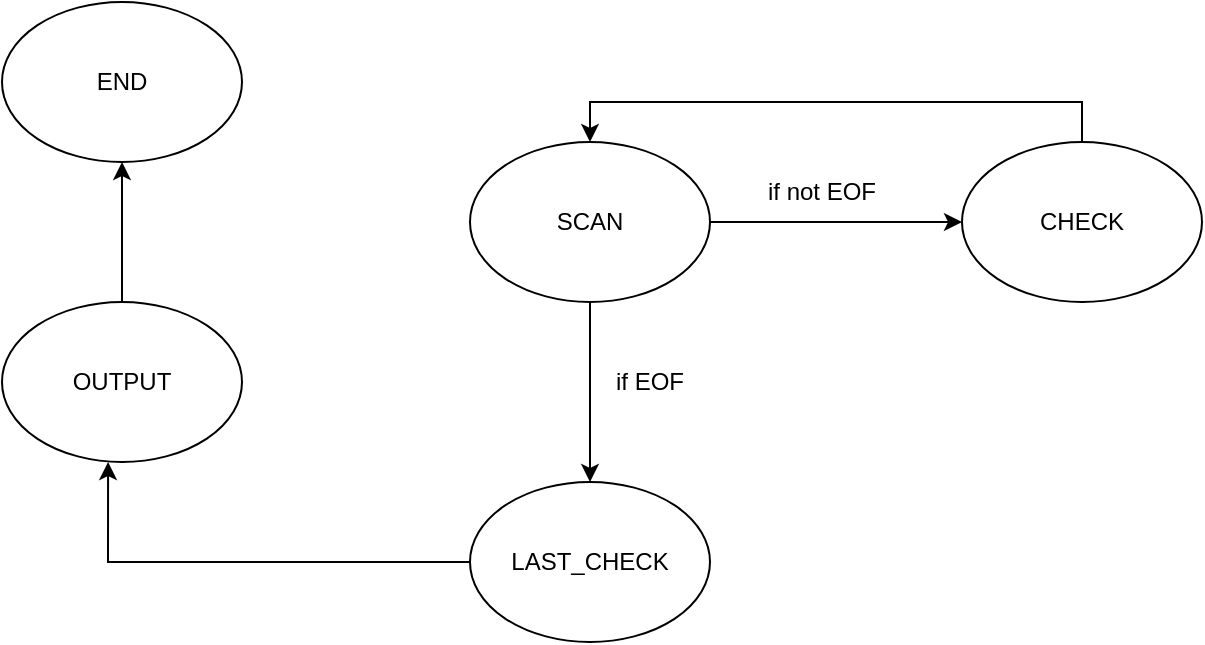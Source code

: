 <mxfile version="22.1.5" type="device">
  <diagram name="Страница — 1" id="XQ3VEUXTgUhdQQfBeHWg">
    <mxGraphModel dx="832" dy="479" grid="1" gridSize="10" guides="1" tooltips="1" connect="1" arrows="1" fold="1" page="1" pageScale="1" pageWidth="827" pageHeight="1169" math="0" shadow="0">
      <root>
        <mxCell id="0" />
        <mxCell id="1" parent="0" />
        <mxCell id="paZSzxpRlTIBF0OgdoXP-9" style="edgeStyle=orthogonalEdgeStyle;rounded=0;orthogonalLoop=1;jettySize=auto;html=1;exitX=1;exitY=0.5;exitDx=0;exitDy=0;" edge="1" parent="1" source="paZSzxpRlTIBF0OgdoXP-1" target="paZSzxpRlTIBF0OgdoXP-3">
          <mxGeometry relative="1" as="geometry" />
        </mxCell>
        <mxCell id="paZSzxpRlTIBF0OgdoXP-12" style="edgeStyle=orthogonalEdgeStyle;rounded=0;orthogonalLoop=1;jettySize=auto;html=1;exitX=0.5;exitY=1;exitDx=0;exitDy=0;entryX=0.5;entryY=0;entryDx=0;entryDy=0;" edge="1" parent="1" source="paZSzxpRlTIBF0OgdoXP-1" target="paZSzxpRlTIBF0OgdoXP-5">
          <mxGeometry relative="1" as="geometry" />
        </mxCell>
        <mxCell id="paZSzxpRlTIBF0OgdoXP-1" value="" style="ellipse;whiteSpace=wrap;html=1;" vertex="1" parent="1">
          <mxGeometry x="354" y="210" width="120" height="80" as="geometry" />
        </mxCell>
        <mxCell id="paZSzxpRlTIBF0OgdoXP-2" value="SCAN" style="text;html=1;strokeColor=none;fillColor=none;align=center;verticalAlign=middle;whiteSpace=wrap;rounded=0;" vertex="1" parent="1">
          <mxGeometry x="384" y="235" width="60" height="30" as="geometry" />
        </mxCell>
        <mxCell id="paZSzxpRlTIBF0OgdoXP-11" style="edgeStyle=orthogonalEdgeStyle;rounded=0;orthogonalLoop=1;jettySize=auto;html=1;exitX=0.5;exitY=0;exitDx=0;exitDy=0;entryX=0.5;entryY=0;entryDx=0;entryDy=0;" edge="1" parent="1" source="paZSzxpRlTIBF0OgdoXP-3" target="paZSzxpRlTIBF0OgdoXP-1">
          <mxGeometry relative="1" as="geometry" />
        </mxCell>
        <mxCell id="paZSzxpRlTIBF0OgdoXP-3" value="" style="ellipse;whiteSpace=wrap;html=1;" vertex="1" parent="1">
          <mxGeometry x="600" y="210" width="120" height="80" as="geometry" />
        </mxCell>
        <mxCell id="paZSzxpRlTIBF0OgdoXP-4" value="CHECK" style="text;html=1;strokeColor=none;fillColor=none;align=center;verticalAlign=middle;whiteSpace=wrap;rounded=0;" vertex="1" parent="1">
          <mxGeometry x="630" y="235" width="60" height="30" as="geometry" />
        </mxCell>
        <mxCell id="paZSzxpRlTIBF0OgdoXP-5" value="" style="ellipse;whiteSpace=wrap;html=1;" vertex="1" parent="1">
          <mxGeometry x="354" y="380" width="120" height="80" as="geometry" />
        </mxCell>
        <mxCell id="paZSzxpRlTIBF0OgdoXP-6" value="LAST_CHECK" style="text;html=1;strokeColor=none;fillColor=none;align=center;verticalAlign=middle;whiteSpace=wrap;rounded=0;" vertex="1" parent="1">
          <mxGeometry x="384" y="405" width="60" height="30" as="geometry" />
        </mxCell>
        <mxCell id="paZSzxpRlTIBF0OgdoXP-18" style="edgeStyle=orthogonalEdgeStyle;rounded=0;orthogonalLoop=1;jettySize=auto;html=1;exitX=0.5;exitY=0;exitDx=0;exitDy=0;entryX=0.5;entryY=1;entryDx=0;entryDy=0;" edge="1" parent="1" source="paZSzxpRlTIBF0OgdoXP-7" target="paZSzxpRlTIBF0OgdoXP-16">
          <mxGeometry relative="1" as="geometry" />
        </mxCell>
        <mxCell id="paZSzxpRlTIBF0OgdoXP-7" value="" style="ellipse;whiteSpace=wrap;html=1;" vertex="1" parent="1">
          <mxGeometry x="120" y="290" width="120" height="80" as="geometry" />
        </mxCell>
        <mxCell id="paZSzxpRlTIBF0OgdoXP-8" value="OUTPUT" style="text;html=1;strokeColor=none;fillColor=none;align=center;verticalAlign=middle;whiteSpace=wrap;rounded=0;" vertex="1" parent="1">
          <mxGeometry x="150" y="315" width="60" height="30" as="geometry" />
        </mxCell>
        <mxCell id="paZSzxpRlTIBF0OgdoXP-13" value="if EOF" style="text;html=1;strokeColor=none;fillColor=none;align=center;verticalAlign=middle;whiteSpace=wrap;rounded=0;" vertex="1" parent="1">
          <mxGeometry x="414" y="315" width="60" height="30" as="geometry" />
        </mxCell>
        <mxCell id="paZSzxpRlTIBF0OgdoXP-14" value="if not EOF" style="text;html=1;strokeColor=none;fillColor=none;align=center;verticalAlign=middle;whiteSpace=wrap;rounded=0;" vertex="1" parent="1">
          <mxGeometry x="500" y="220" width="60" height="30" as="geometry" />
        </mxCell>
        <mxCell id="paZSzxpRlTIBF0OgdoXP-15" style="edgeStyle=orthogonalEdgeStyle;rounded=0;orthogonalLoop=1;jettySize=auto;html=1;exitX=0;exitY=0.5;exitDx=0;exitDy=0;entryX=0.442;entryY=1;entryDx=0;entryDy=0;entryPerimeter=0;" edge="1" parent="1" source="paZSzxpRlTIBF0OgdoXP-5" target="paZSzxpRlTIBF0OgdoXP-7">
          <mxGeometry relative="1" as="geometry" />
        </mxCell>
        <mxCell id="paZSzxpRlTIBF0OgdoXP-16" value="" style="ellipse;whiteSpace=wrap;html=1;" vertex="1" parent="1">
          <mxGeometry x="120" y="140" width="120" height="80" as="geometry" />
        </mxCell>
        <mxCell id="paZSzxpRlTIBF0OgdoXP-17" value="END" style="text;html=1;strokeColor=none;fillColor=none;align=center;verticalAlign=middle;whiteSpace=wrap;rounded=0;" vertex="1" parent="1">
          <mxGeometry x="150" y="165" width="60" height="30" as="geometry" />
        </mxCell>
      </root>
    </mxGraphModel>
  </diagram>
</mxfile>
